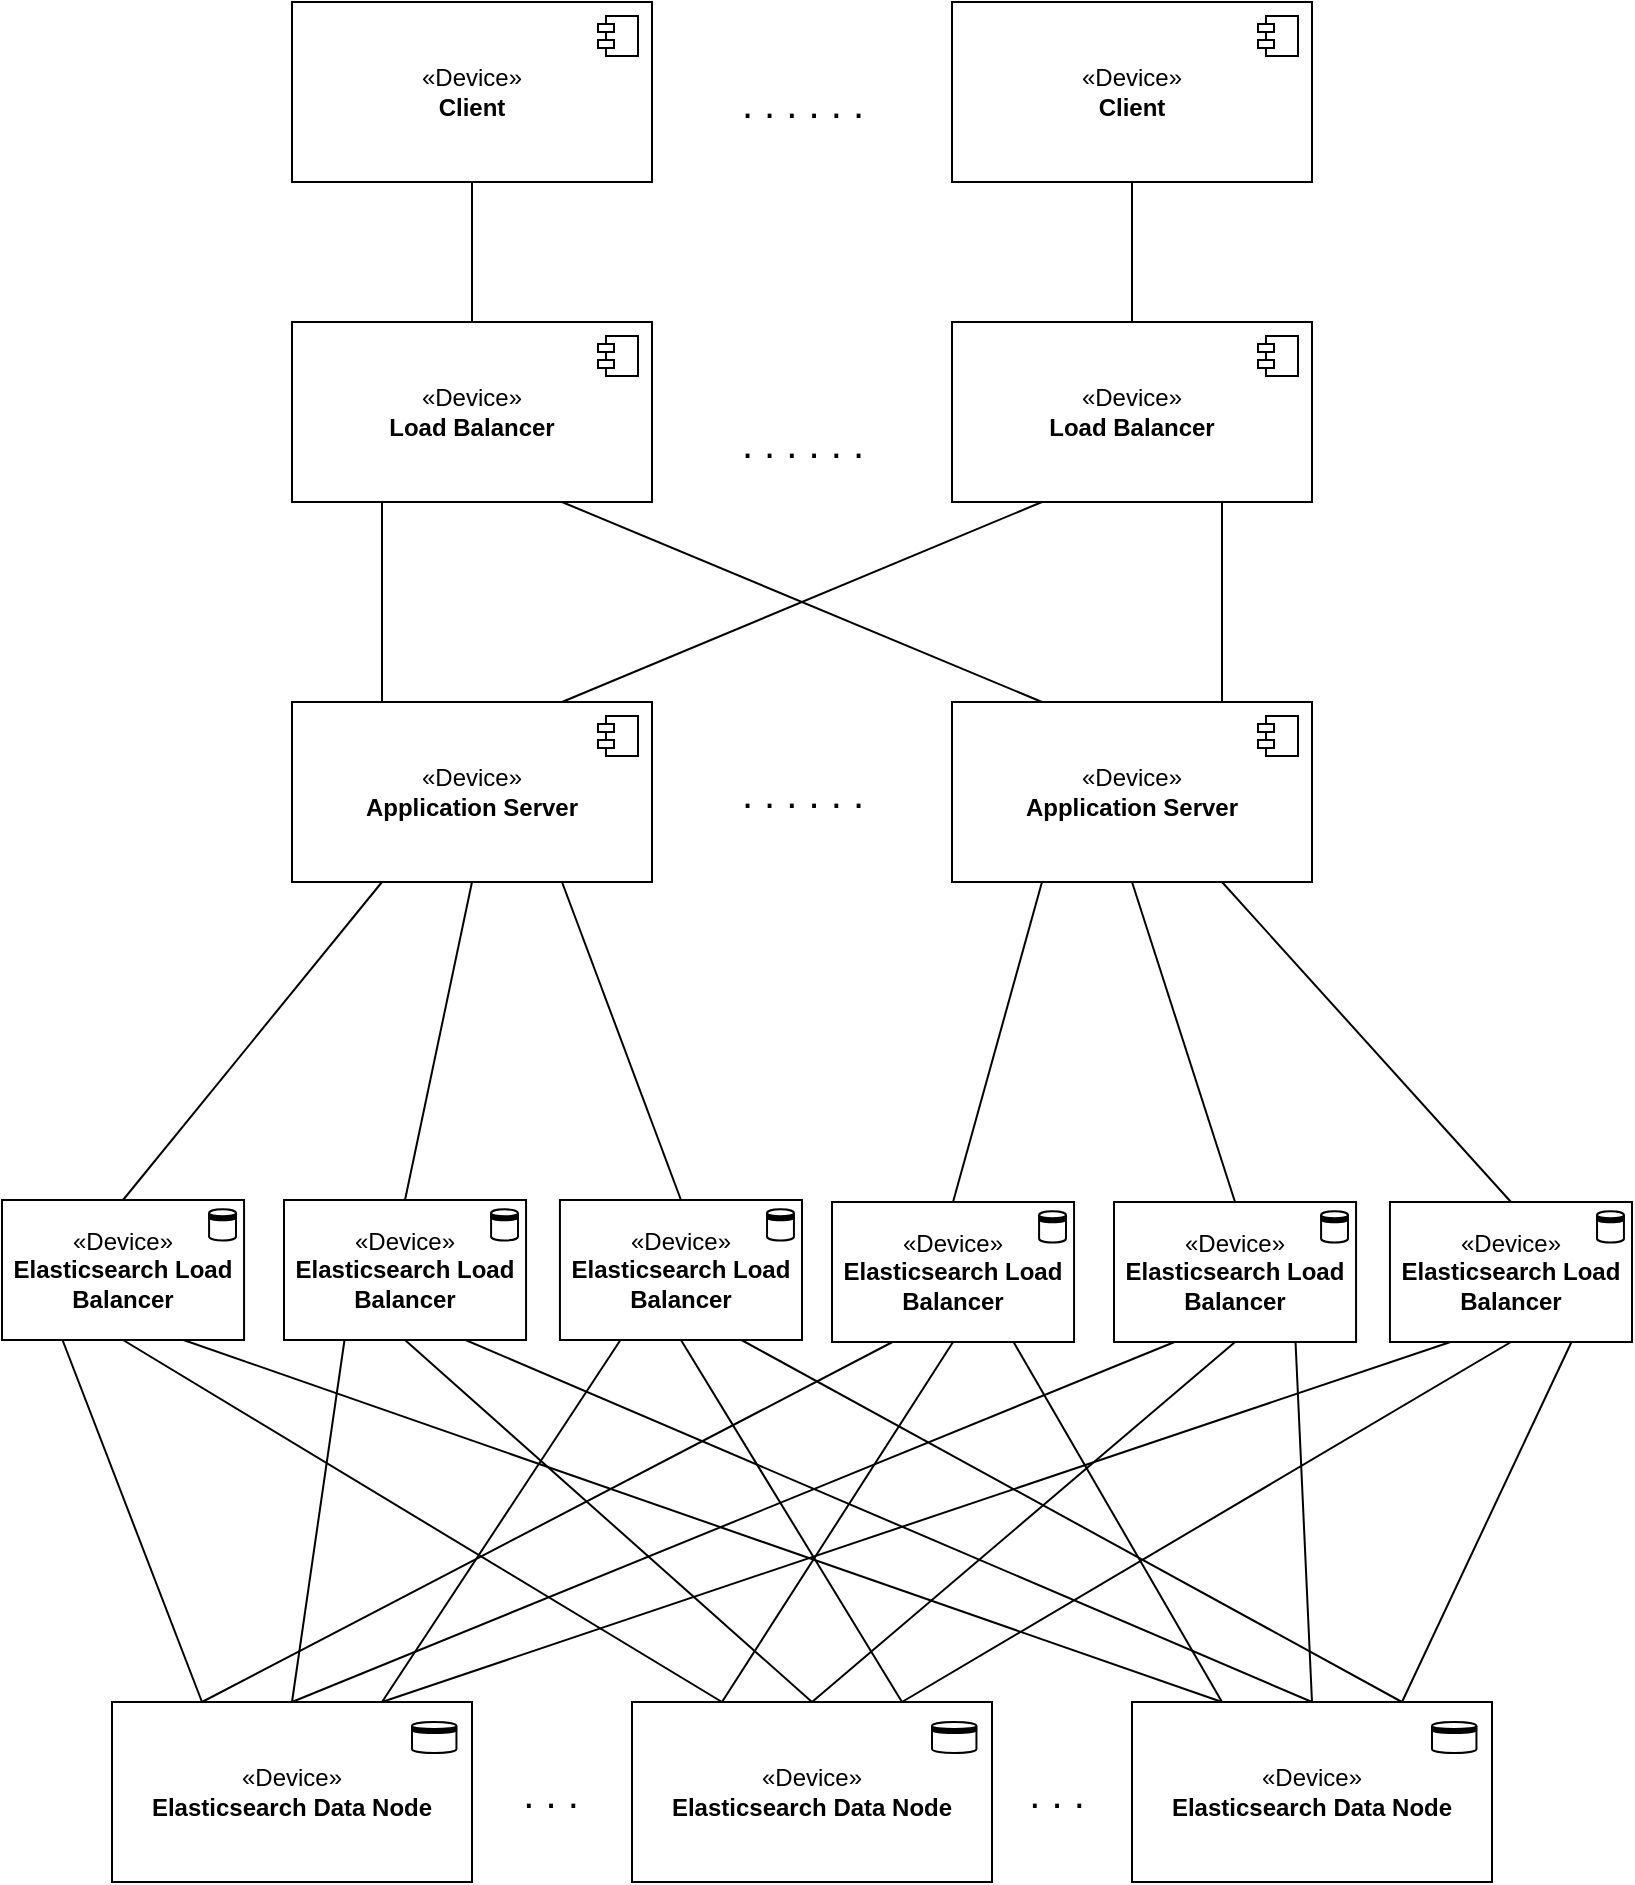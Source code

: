 <mxfile version="26.0.2">
  <diagram name="Page-1" id="4Hw7zM1wJtiBwYfl-My0">
    <mxGraphModel dx="1719" dy="752" grid="1" gridSize="10" guides="1" tooltips="1" connect="1" arrows="1" fold="1" page="1" pageScale="1" pageWidth="850" pageHeight="1100" math="0" shadow="0">
      <root>
        <mxCell id="0" />
        <mxCell id="1" parent="0" />
        <mxCell id="gCGNyfzd_lKjgu5GC223-1" value="&lt;div&gt;«Device»&lt;/div&gt;&lt;div&gt;&lt;b&gt;Client&lt;/b&gt;&lt;/div&gt;" style="html=1;dropTarget=0;whiteSpace=wrap;" vertex="1" parent="1">
          <mxGeometry x="170" y="41" width="180" height="90" as="geometry" />
        </mxCell>
        <mxCell id="gCGNyfzd_lKjgu5GC223-2" value="" style="shape=module;jettyWidth=8;jettyHeight=4;" vertex="1" parent="gCGNyfzd_lKjgu5GC223-1">
          <mxGeometry x="1" width="20" height="20" relative="1" as="geometry">
            <mxPoint x="-27" y="7" as="offset" />
          </mxGeometry>
        </mxCell>
        <mxCell id="gCGNyfzd_lKjgu5GC223-3" value="&lt;div&gt;«Device»&lt;/div&gt;&lt;b&gt;Load Balancer&lt;/b&gt;" style="html=1;dropTarget=0;whiteSpace=wrap;" vertex="1" parent="1">
          <mxGeometry x="170" y="201" width="180" height="90" as="geometry" />
        </mxCell>
        <mxCell id="gCGNyfzd_lKjgu5GC223-4" value="" style="shape=module;jettyWidth=8;jettyHeight=4;" vertex="1" parent="gCGNyfzd_lKjgu5GC223-3">
          <mxGeometry x="1" width="20" height="20" relative="1" as="geometry">
            <mxPoint x="-27" y="7" as="offset" />
          </mxGeometry>
        </mxCell>
        <mxCell id="gCGNyfzd_lKjgu5GC223-5" value="&lt;div&gt;«Device»&lt;/div&gt;&lt;div&gt;&lt;b&gt;Client&lt;/b&gt;&lt;/div&gt;" style="html=1;dropTarget=0;whiteSpace=wrap;" vertex="1" parent="1">
          <mxGeometry x="500" y="41" width="180" height="90" as="geometry" />
        </mxCell>
        <mxCell id="gCGNyfzd_lKjgu5GC223-6" value="" style="shape=module;jettyWidth=8;jettyHeight=4;" vertex="1" parent="gCGNyfzd_lKjgu5GC223-5">
          <mxGeometry x="1" width="20" height="20" relative="1" as="geometry">
            <mxPoint x="-27" y="7" as="offset" />
          </mxGeometry>
        </mxCell>
        <mxCell id="gCGNyfzd_lKjgu5GC223-7" value="&lt;font style=&quot;font-size: 20px;&quot;&gt;. . . . . .&lt;/font&gt;" style="text;html=1;align=center;verticalAlign=middle;whiteSpace=wrap;rounded=0;" vertex="1" parent="1">
          <mxGeometry x="383" y="71" width="85" height="40" as="geometry" />
        </mxCell>
        <mxCell id="gCGNyfzd_lKjgu5GC223-8" value="&lt;font style=&quot;font-size: 20px;&quot;&gt;. . . . . .&lt;/font&gt;" style="text;html=1;align=center;verticalAlign=middle;whiteSpace=wrap;rounded=0;" vertex="1" parent="1">
          <mxGeometry x="383" y="241" width="85" height="40" as="geometry" />
        </mxCell>
        <mxCell id="gCGNyfzd_lKjgu5GC223-9" value="&lt;div&gt;«Device»&lt;/div&gt;&lt;b&gt;Load Balancer&lt;/b&gt;" style="html=1;dropTarget=0;whiteSpace=wrap;" vertex="1" parent="1">
          <mxGeometry x="500" y="201" width="180" height="90" as="geometry" />
        </mxCell>
        <mxCell id="gCGNyfzd_lKjgu5GC223-10" value="" style="shape=module;jettyWidth=8;jettyHeight=4;" vertex="1" parent="gCGNyfzd_lKjgu5GC223-9">
          <mxGeometry x="1" width="20" height="20" relative="1" as="geometry">
            <mxPoint x="-27" y="7" as="offset" />
          </mxGeometry>
        </mxCell>
        <mxCell id="gCGNyfzd_lKjgu5GC223-13" value="&lt;div&gt;«Device»&lt;/div&gt;&lt;b&gt;Application Server&lt;br&gt;&lt;/b&gt;" style="html=1;dropTarget=0;whiteSpace=wrap;" vertex="1" parent="1">
          <mxGeometry x="170" y="391" width="180" height="90" as="geometry" />
        </mxCell>
        <mxCell id="gCGNyfzd_lKjgu5GC223-14" value="" style="shape=module;jettyWidth=8;jettyHeight=4;" vertex="1" parent="gCGNyfzd_lKjgu5GC223-13">
          <mxGeometry x="1" width="20" height="20" relative="1" as="geometry">
            <mxPoint x="-27" y="7" as="offset" />
          </mxGeometry>
        </mxCell>
        <mxCell id="gCGNyfzd_lKjgu5GC223-15" value="" style="endArrow=none;html=1;rounded=0;exitX=0.5;exitY=1;exitDx=0;exitDy=0;entryX=0.5;entryY=0;entryDx=0;entryDy=0;" edge="1" parent="1" source="gCGNyfzd_lKjgu5GC223-1" target="gCGNyfzd_lKjgu5GC223-3">
          <mxGeometry width="50" height="50" relative="1" as="geometry">
            <mxPoint x="250" y="301" as="sourcePoint" />
            <mxPoint x="300" y="251" as="targetPoint" />
          </mxGeometry>
        </mxCell>
        <mxCell id="gCGNyfzd_lKjgu5GC223-16" value="" style="endArrow=none;html=1;rounded=0;exitX=0.5;exitY=1;exitDx=0;exitDy=0;entryX=0.5;entryY=0;entryDx=0;entryDy=0;" edge="1" parent="1" source="gCGNyfzd_lKjgu5GC223-5" target="gCGNyfzd_lKjgu5GC223-9">
          <mxGeometry width="50" height="50" relative="1" as="geometry">
            <mxPoint x="270" y="141" as="sourcePoint" />
            <mxPoint x="270" y="361" as="targetPoint" />
          </mxGeometry>
        </mxCell>
        <mxCell id="gCGNyfzd_lKjgu5GC223-17" value="&lt;div&gt;«Device»&lt;/div&gt;&lt;b&gt;Application Server&lt;br&gt;&lt;/b&gt;" style="html=1;dropTarget=0;whiteSpace=wrap;" vertex="1" parent="1">
          <mxGeometry x="500" y="391" width="180" height="90" as="geometry" />
        </mxCell>
        <mxCell id="gCGNyfzd_lKjgu5GC223-18" value="" style="shape=module;jettyWidth=8;jettyHeight=4;" vertex="1" parent="gCGNyfzd_lKjgu5GC223-17">
          <mxGeometry x="1" width="20" height="20" relative="1" as="geometry">
            <mxPoint x="-27" y="7" as="offset" />
          </mxGeometry>
        </mxCell>
        <mxCell id="gCGNyfzd_lKjgu5GC223-19" value="" style="endArrow=none;html=1;rounded=0;entryX=0.25;entryY=1;entryDx=0;entryDy=0;exitX=0.75;exitY=0;exitDx=0;exitDy=0;" edge="1" parent="1" source="gCGNyfzd_lKjgu5GC223-13" target="gCGNyfzd_lKjgu5GC223-9">
          <mxGeometry width="50" height="50" relative="1" as="geometry">
            <mxPoint x="290" y="493" as="sourcePoint" />
            <mxPoint x="340" y="443" as="targetPoint" />
          </mxGeometry>
        </mxCell>
        <mxCell id="gCGNyfzd_lKjgu5GC223-20" value="" style="endArrow=none;html=1;rounded=0;entryX=0.75;entryY=1;entryDx=0;entryDy=0;exitX=0.25;exitY=0;exitDx=0;exitDy=0;" edge="1" parent="1" source="gCGNyfzd_lKjgu5GC223-17" target="gCGNyfzd_lKjgu5GC223-3">
          <mxGeometry width="50" height="50" relative="1" as="geometry">
            <mxPoint x="600" y="563" as="sourcePoint" />
            <mxPoint x="270" y="393" as="targetPoint" />
          </mxGeometry>
        </mxCell>
        <mxCell id="gCGNyfzd_lKjgu5GC223-21" value="" style="endArrow=none;html=1;rounded=0;entryX=0.25;entryY=1;entryDx=0;entryDy=0;exitX=0.25;exitY=0;exitDx=0;exitDy=0;" edge="1" parent="1" source="gCGNyfzd_lKjgu5GC223-13" target="gCGNyfzd_lKjgu5GC223-3">
          <mxGeometry width="50" height="50" relative="1" as="geometry">
            <mxPoint x="210" y="493" as="sourcePoint" />
            <mxPoint x="260" y="443" as="targetPoint" />
          </mxGeometry>
        </mxCell>
        <mxCell id="gCGNyfzd_lKjgu5GC223-22" value="" style="endArrow=none;html=1;rounded=0;entryX=0.75;entryY=1;entryDx=0;entryDy=0;exitX=0.75;exitY=0;exitDx=0;exitDy=0;" edge="1" parent="1" source="gCGNyfzd_lKjgu5GC223-17" target="gCGNyfzd_lKjgu5GC223-9">
          <mxGeometry width="50" height="50" relative="1" as="geometry">
            <mxPoint x="630" y="563" as="sourcePoint" />
            <mxPoint x="630" y="393" as="targetPoint" />
          </mxGeometry>
        </mxCell>
        <mxCell id="gCGNyfzd_lKjgu5GC223-23" value="&lt;font style=&quot;font-size: 20px;&quot;&gt;. . . . . .&lt;/font&gt;" style="text;html=1;align=center;verticalAlign=middle;whiteSpace=wrap;rounded=0;" vertex="1" parent="1">
          <mxGeometry x="382.5" y="416" width="85" height="40" as="geometry" />
        </mxCell>
        <mxCell id="gCGNyfzd_lKjgu5GC223-56" value="" style="endArrow=none;html=1;rounded=0;entryX=0.25;entryY=1;entryDx=0;entryDy=0;exitX=0.5;exitY=0;exitDx=0;exitDy=0;" edge="1" parent="1" source="gCGNyfzd_lKjgu5GC223-53" target="gCGNyfzd_lKjgu5GC223-17">
          <mxGeometry width="50" height="50" relative="1" as="geometry">
            <mxPoint x="228" y="859" as="sourcePoint" />
            <mxPoint x="468" y="671" as="targetPoint" />
          </mxGeometry>
        </mxCell>
        <mxCell id="gCGNyfzd_lKjgu5GC223-58" value="" style="endArrow=none;html=1;rounded=0;entryX=0.25;entryY=1;entryDx=0;entryDy=0;exitX=0.5;exitY=0;exitDx=0;exitDy=0;" edge="1" parent="1" source="gCGNyfzd_lKjgu5GC223-145" target="gCGNyfzd_lKjgu5GC223-13">
          <mxGeometry width="50" height="50" relative="1" as="geometry">
            <mxPoint x="348.793" y="841" as="sourcePoint" />
            <mxPoint x="565" y="681" as="targetPoint" />
          </mxGeometry>
        </mxCell>
        <mxCell id="gCGNyfzd_lKjgu5GC223-60" value="" style="endArrow=none;html=1;rounded=0;entryX=0.75;entryY=1;entryDx=0;entryDy=0;exitX=0.5;exitY=0;exitDx=0;exitDy=0;" edge="1" parent="1" source="gCGNyfzd_lKjgu5GC223-110" target="gCGNyfzd_lKjgu5GC223-17">
          <mxGeometry width="50" height="50" relative="1" as="geometry">
            <mxPoint x="560.0" y="841" as="sourcePoint" />
            <mxPoint x="585" y="701" as="targetPoint" />
          </mxGeometry>
        </mxCell>
        <mxCell id="gCGNyfzd_lKjgu5GC223-61" value="" style="endArrow=none;html=1;rounded=0;entryX=0.5;entryY=1;entryDx=0;entryDy=0;exitX=0.5;exitY=0;exitDx=0;exitDy=0;" edge="1" parent="1" source="gCGNyfzd_lKjgu5GC223-107" target="gCGNyfzd_lKjgu5GC223-17">
          <mxGeometry width="50" height="50" relative="1" as="geometry">
            <mxPoint x="387.586" y="841" as="sourcePoint" />
            <mxPoint x="595" y="711" as="targetPoint" />
          </mxGeometry>
        </mxCell>
        <mxCell id="gCGNyfzd_lKjgu5GC223-62" value="" style="endArrow=none;html=1;rounded=0;entryX=0.5;entryY=1;entryDx=0;entryDy=0;exitX=0.5;exitY=0;exitDx=0;exitDy=0;" edge="1" parent="1" source="gCGNyfzd_lKjgu5GC223-148" target="gCGNyfzd_lKjgu5GC223-13">
          <mxGeometry width="50" height="50" relative="1" as="geometry">
            <mxPoint x="521.207" y="841" as="sourcePoint" />
            <mxPoint x="225" y="671" as="targetPoint" />
          </mxGeometry>
        </mxCell>
        <mxCell id="gCGNyfzd_lKjgu5GC223-63" value="" style="endArrow=none;html=1;rounded=0;entryX=0.75;entryY=1;entryDx=0;entryDy=0;exitX=0.5;exitY=0;exitDx=0;exitDy=0;" edge="1" parent="1" source="gCGNyfzd_lKjgu5GC223-151" target="gCGNyfzd_lKjgu5GC223-13">
          <mxGeometry width="50" height="50" relative="1" as="geometry">
            <mxPoint x="693.621" y="841" as="sourcePoint" />
            <mxPoint x="270" y="671" as="targetPoint" />
          </mxGeometry>
        </mxCell>
        <mxCell id="gCGNyfzd_lKjgu5GC223-104" value="" style="endArrow=none;html=1;rounded=0;entryX=0.25;entryY=1;entryDx=0;entryDy=0;exitX=0.25;exitY=0;exitDx=0;exitDy=0;" edge="1" parent="1" source="gCGNyfzd_lKjgu5GC223-126" target="gCGNyfzd_lKjgu5GC223-53">
          <mxGeometry width="50" height="50" relative="1" as="geometry">
            <mxPoint x="92.416" y="1081" as="sourcePoint" />
            <mxPoint x="160" y="971" as="targetPoint" />
          </mxGeometry>
        </mxCell>
        <mxCell id="gCGNyfzd_lKjgu5GC223-105" value="" style="endArrow=none;html=1;rounded=0;entryX=0.75;entryY=1;entryDx=0;entryDy=0;exitX=0.25;exitY=0;exitDx=0;exitDy=0;" edge="1" parent="1" source="gCGNyfzd_lKjgu5GC223-133" target="gCGNyfzd_lKjgu5GC223-53">
          <mxGeometry width="50" height="50" relative="1" as="geometry">
            <mxPoint x="317.586" y="1081" as="sourcePoint" />
            <mxPoint x="157" y="921" as="targetPoint" />
          </mxGeometry>
        </mxCell>
        <mxCell id="gCGNyfzd_lKjgu5GC223-125" value="" style="endArrow=none;html=1;rounded=0;entryX=0.5;entryY=1;entryDx=0;entryDy=0;exitX=0.25;exitY=0;exitDx=0;exitDy=0;" edge="1" parent="1" source="gCGNyfzd_lKjgu5GC223-130" target="gCGNyfzd_lKjgu5GC223-53">
          <mxGeometry width="50" height="50" relative="1" as="geometry">
            <mxPoint x="230" y="1031" as="sourcePoint" />
            <mxPoint x="280" y="981" as="targetPoint" />
          </mxGeometry>
        </mxCell>
        <mxCell id="gCGNyfzd_lKjgu5GC223-128" value="" style="group" vertex="1" connectable="0" parent="1">
          <mxGeometry x="80" y="891" width="180" height="90" as="geometry" />
        </mxCell>
        <mxCell id="gCGNyfzd_lKjgu5GC223-126" value="&lt;div&gt;«Device»&lt;/div&gt;&lt;b&gt;Elasticsearch Data Node&lt;br&gt;&lt;/b&gt;" style="html=1;dropTarget=0;whiteSpace=wrap;container=0;" vertex="1" parent="gCGNyfzd_lKjgu5GC223-128">
          <mxGeometry width="180" height="90" as="geometry" />
        </mxCell>
        <mxCell id="gCGNyfzd_lKjgu5GC223-127" value="" style="shape=datastore;whiteSpace=wrap;html=1;container=0;" vertex="1" parent="gCGNyfzd_lKjgu5GC223-128">
          <mxGeometry x="150.001" y="9.997" width="22.222" height="15.556" as="geometry" />
        </mxCell>
        <mxCell id="gCGNyfzd_lKjgu5GC223-129" value="" style="group" vertex="1" connectable="0" parent="1">
          <mxGeometry x="340" y="891" width="180" height="90" as="geometry" />
        </mxCell>
        <mxCell id="gCGNyfzd_lKjgu5GC223-130" value="&lt;div&gt;«Device»&lt;/div&gt;&lt;b&gt;Elasticsearch Data Node&lt;br&gt;&lt;/b&gt;" style="html=1;dropTarget=0;whiteSpace=wrap;container=0;" vertex="1" parent="gCGNyfzd_lKjgu5GC223-129">
          <mxGeometry width="180" height="90" as="geometry" />
        </mxCell>
        <mxCell id="gCGNyfzd_lKjgu5GC223-131" value="" style="shape=datastore;whiteSpace=wrap;html=1;container=0;" vertex="1" parent="gCGNyfzd_lKjgu5GC223-129">
          <mxGeometry x="150.001" y="9.997" width="22.222" height="15.556" as="geometry" />
        </mxCell>
        <mxCell id="gCGNyfzd_lKjgu5GC223-132" value="" style="group" vertex="1" connectable="0" parent="1">
          <mxGeometry x="590" y="891" width="180" height="90" as="geometry" />
        </mxCell>
        <mxCell id="gCGNyfzd_lKjgu5GC223-133" value="&lt;div&gt;«Device»&lt;/div&gt;&lt;b&gt;Elasticsearch Data Node&lt;br&gt;&lt;/b&gt;" style="html=1;dropTarget=0;whiteSpace=wrap;container=0;" vertex="1" parent="gCGNyfzd_lKjgu5GC223-132">
          <mxGeometry width="180" height="90" as="geometry" />
        </mxCell>
        <mxCell id="gCGNyfzd_lKjgu5GC223-134" value="" style="shape=datastore;whiteSpace=wrap;html=1;container=0;" vertex="1" parent="gCGNyfzd_lKjgu5GC223-132">
          <mxGeometry x="150.001" y="9.997" width="22.222" height="15.556" as="geometry" />
        </mxCell>
        <mxCell id="gCGNyfzd_lKjgu5GC223-135" value="&lt;font style=&quot;font-size: 20px;&quot;&gt;. . .&lt;/font&gt;" style="text;html=1;align=center;verticalAlign=middle;whiteSpace=wrap;rounded=0;" vertex="1" parent="1">
          <mxGeometry x="530" y="928.5" width="45" height="15" as="geometry" />
        </mxCell>
        <mxCell id="gCGNyfzd_lKjgu5GC223-136" value="&lt;font style=&quot;font-size: 20px;&quot;&gt;. . .&lt;/font&gt;" style="text;html=1;align=center;verticalAlign=middle;whiteSpace=wrap;rounded=0;" vertex="1" parent="1">
          <mxGeometry x="277" y="928.5" width="45" height="15" as="geometry" />
        </mxCell>
        <mxCell id="gCGNyfzd_lKjgu5GC223-137" value="" style="endArrow=none;html=1;rounded=0;exitX=0.5;exitY=0;exitDx=0;exitDy=0;entryX=0.25;entryY=1;entryDx=0;entryDy=0;" edge="1" parent="1" source="gCGNyfzd_lKjgu5GC223-126" target="gCGNyfzd_lKjgu5GC223-107">
          <mxGeometry width="50" height="50" relative="1" as="geometry">
            <mxPoint x="260" y="1081" as="sourcePoint" />
            <mxPoint x="200" y="841" as="targetPoint" />
          </mxGeometry>
        </mxCell>
        <mxCell id="gCGNyfzd_lKjgu5GC223-138" value="" style="endArrow=none;html=1;rounded=0;exitX=0.5;exitY=0;exitDx=0;exitDy=0;entryX=0.5;entryY=1;entryDx=0;entryDy=0;" edge="1" parent="1" source="gCGNyfzd_lKjgu5GC223-130" target="gCGNyfzd_lKjgu5GC223-107">
          <mxGeometry width="50" height="50" relative="1" as="geometry">
            <mxPoint x="180" y="1141" as="sourcePoint" />
            <mxPoint x="390" y="921" as="targetPoint" />
          </mxGeometry>
        </mxCell>
        <mxCell id="gCGNyfzd_lKjgu5GC223-139" value="" style="endArrow=none;html=1;rounded=0;exitX=0.5;exitY=0;exitDx=0;exitDy=0;entryX=0.75;entryY=1;entryDx=0;entryDy=0;" edge="1" parent="1" source="gCGNyfzd_lKjgu5GC223-133" target="gCGNyfzd_lKjgu5GC223-107">
          <mxGeometry width="50" height="50" relative="1" as="geometry">
            <mxPoint x="440" y="1141" as="sourcePoint" />
            <mxPoint x="432" y="921" as="targetPoint" />
          </mxGeometry>
        </mxCell>
        <mxCell id="gCGNyfzd_lKjgu5GC223-140" value="" style="endArrow=none;html=1;rounded=0;entryX=0.75;entryY=1;entryDx=0;entryDy=0;exitX=0.75;exitY=0;exitDx=0;exitDy=0;" edge="1" parent="1" source="gCGNyfzd_lKjgu5GC223-133" target="gCGNyfzd_lKjgu5GC223-110">
          <mxGeometry width="50" height="50" relative="1" as="geometry">
            <mxPoint x="650" y="1031" as="sourcePoint" />
            <mxPoint x="700" y="981" as="targetPoint" />
          </mxGeometry>
        </mxCell>
        <mxCell id="gCGNyfzd_lKjgu5GC223-141" value="" style="endArrow=none;html=1;rounded=0;entryX=0.5;entryY=1;entryDx=0;entryDy=0;exitX=0.75;exitY=0;exitDx=0;exitDy=0;" edge="1" parent="1" source="gCGNyfzd_lKjgu5GC223-130" target="gCGNyfzd_lKjgu5GC223-110">
          <mxGeometry width="50" height="50" relative="1" as="geometry">
            <mxPoint x="735" y="1141" as="sourcePoint" />
            <mxPoint x="710" y="921" as="targetPoint" />
          </mxGeometry>
        </mxCell>
        <mxCell id="gCGNyfzd_lKjgu5GC223-142" value="" style="endArrow=none;html=1;rounded=0;entryX=0.25;entryY=1;entryDx=0;entryDy=0;exitX=0.75;exitY=0;exitDx=0;exitDy=0;" edge="1" parent="1" source="gCGNyfzd_lKjgu5GC223-126" target="gCGNyfzd_lKjgu5GC223-110">
          <mxGeometry width="50" height="50" relative="1" as="geometry">
            <mxPoint x="485" y="1141" as="sourcePoint" />
            <mxPoint x="660" y="921" as="targetPoint" />
          </mxGeometry>
        </mxCell>
        <mxCell id="gCGNyfzd_lKjgu5GC223-153" value="" style="group" vertex="1" connectable="0" parent="1">
          <mxGeometry x="440" y="641" width="400" height="70" as="geometry" />
        </mxCell>
        <mxCell id="gCGNyfzd_lKjgu5GC223-52" value="" style="group" vertex="1" connectable="0" parent="gCGNyfzd_lKjgu5GC223-153">
          <mxGeometry width="121.029" height="70" as="geometry" />
        </mxCell>
        <mxCell id="gCGNyfzd_lKjgu5GC223-53" value="&lt;div&gt;«Device»&lt;/div&gt;&lt;b&gt;Elasticsearch Load Balancer&lt;br&gt;&lt;/b&gt;" style="html=1;dropTarget=0;whiteSpace=wrap;container=0;" vertex="1" parent="gCGNyfzd_lKjgu5GC223-52">
          <mxGeometry width="121.029" height="70" as="geometry" />
        </mxCell>
        <mxCell id="gCGNyfzd_lKjgu5GC223-54" value="" style="shape=datastore;whiteSpace=wrap;html=1;container=0;" vertex="1" parent="gCGNyfzd_lKjgu5GC223-52">
          <mxGeometry x="103.547" y="4.667" width="13.448" height="15.556" as="geometry" />
        </mxCell>
        <mxCell id="gCGNyfzd_lKjgu5GC223-106" value="" style="group" vertex="1" connectable="0" parent="gCGNyfzd_lKjgu5GC223-153">
          <mxGeometry x="140.998" width="121.029" height="70" as="geometry" />
        </mxCell>
        <mxCell id="gCGNyfzd_lKjgu5GC223-107" value="&lt;div&gt;«Device»&lt;/div&gt;&lt;b&gt;Elasticsearch Load Balancer&lt;br&gt;&lt;/b&gt;" style="html=1;dropTarget=0;whiteSpace=wrap;container=0;" vertex="1" parent="gCGNyfzd_lKjgu5GC223-106">
          <mxGeometry width="121.029" height="70" as="geometry" />
        </mxCell>
        <mxCell id="gCGNyfzd_lKjgu5GC223-108" value="" style="shape=datastore;whiteSpace=wrap;html=1;container=0;" vertex="1" parent="gCGNyfzd_lKjgu5GC223-106">
          <mxGeometry x="103.547" y="4.667" width="13.448" height="15.556" as="geometry" />
        </mxCell>
        <mxCell id="gCGNyfzd_lKjgu5GC223-109" value="" style="group" vertex="1" connectable="0" parent="gCGNyfzd_lKjgu5GC223-153">
          <mxGeometry x="278.971" width="121.029" height="70" as="geometry" />
        </mxCell>
        <mxCell id="gCGNyfzd_lKjgu5GC223-110" value="&lt;div&gt;«Device»&lt;/div&gt;&lt;b&gt;Elasticsearch Load Balancer&lt;br&gt;&lt;/b&gt;" style="html=1;dropTarget=0;whiteSpace=wrap;container=0;" vertex="1" parent="gCGNyfzd_lKjgu5GC223-109">
          <mxGeometry width="121.029" height="70" as="geometry" />
        </mxCell>
        <mxCell id="gCGNyfzd_lKjgu5GC223-111" value="" style="shape=datastore;whiteSpace=wrap;html=1;container=0;" vertex="1" parent="gCGNyfzd_lKjgu5GC223-109">
          <mxGeometry x="103.547" y="4.667" width="13.448" height="15.556" as="geometry" />
        </mxCell>
        <mxCell id="gCGNyfzd_lKjgu5GC223-154" value="" style="group" vertex="1" connectable="0" parent="1">
          <mxGeometry x="25" y="640" width="400" height="70" as="geometry" />
        </mxCell>
        <mxCell id="gCGNyfzd_lKjgu5GC223-144" value="" style="group" vertex="1" connectable="0" parent="gCGNyfzd_lKjgu5GC223-154">
          <mxGeometry width="121.029" height="70" as="geometry" />
        </mxCell>
        <mxCell id="gCGNyfzd_lKjgu5GC223-145" value="&lt;div&gt;«Device»&lt;/div&gt;&lt;b&gt;Elasticsearch Load Balancer&lt;br&gt;&lt;/b&gt;" style="html=1;dropTarget=0;whiteSpace=wrap;container=0;" vertex="1" parent="gCGNyfzd_lKjgu5GC223-144">
          <mxGeometry width="121.029" height="70" as="geometry" />
        </mxCell>
        <mxCell id="gCGNyfzd_lKjgu5GC223-146" value="" style="shape=datastore;whiteSpace=wrap;html=1;container=0;" vertex="1" parent="gCGNyfzd_lKjgu5GC223-144">
          <mxGeometry x="103.547" y="4.667" width="13.448" height="15.556" as="geometry" />
        </mxCell>
        <mxCell id="gCGNyfzd_lKjgu5GC223-147" value="" style="group" vertex="1" connectable="0" parent="gCGNyfzd_lKjgu5GC223-154">
          <mxGeometry x="140.998" width="121.029" height="70" as="geometry" />
        </mxCell>
        <mxCell id="gCGNyfzd_lKjgu5GC223-148" value="&lt;div&gt;«Device»&lt;/div&gt;&lt;b&gt;Elasticsearch Load Balancer&lt;br&gt;&lt;/b&gt;" style="html=1;dropTarget=0;whiteSpace=wrap;container=0;" vertex="1" parent="gCGNyfzd_lKjgu5GC223-147">
          <mxGeometry width="121.029" height="70" as="geometry" />
        </mxCell>
        <mxCell id="gCGNyfzd_lKjgu5GC223-149" value="" style="shape=datastore;whiteSpace=wrap;html=1;container=0;" vertex="1" parent="gCGNyfzd_lKjgu5GC223-147">
          <mxGeometry x="103.547" y="4.667" width="13.448" height="15.556" as="geometry" />
        </mxCell>
        <mxCell id="gCGNyfzd_lKjgu5GC223-150" value="" style="group" vertex="1" connectable="0" parent="gCGNyfzd_lKjgu5GC223-154">
          <mxGeometry x="278.971" width="121.029" height="70" as="geometry" />
        </mxCell>
        <mxCell id="gCGNyfzd_lKjgu5GC223-151" value="&lt;div&gt;«Device»&lt;/div&gt;&lt;b&gt;Elasticsearch Load Balancer&lt;br&gt;&lt;/b&gt;" style="html=1;dropTarget=0;whiteSpace=wrap;container=0;" vertex="1" parent="gCGNyfzd_lKjgu5GC223-150">
          <mxGeometry width="121.029" height="70" as="geometry" />
        </mxCell>
        <mxCell id="gCGNyfzd_lKjgu5GC223-152" value="" style="shape=datastore;whiteSpace=wrap;html=1;container=0;" vertex="1" parent="gCGNyfzd_lKjgu5GC223-150">
          <mxGeometry x="103.547" y="4.667" width="13.448" height="15.556" as="geometry" />
        </mxCell>
        <mxCell id="gCGNyfzd_lKjgu5GC223-155" value="" style="endArrow=none;html=1;rounded=0;entryX=0.25;entryY=1;entryDx=0;entryDy=0;exitX=0.25;exitY=0;exitDx=0;exitDy=0;" edge="1" parent="1" source="gCGNyfzd_lKjgu5GC223-126" target="gCGNyfzd_lKjgu5GC223-145">
          <mxGeometry width="50" height="50" relative="1" as="geometry">
            <mxPoint x="50" y="820" as="sourcePoint" />
            <mxPoint x="100" y="770" as="targetPoint" />
          </mxGeometry>
        </mxCell>
        <mxCell id="gCGNyfzd_lKjgu5GC223-156" value="" style="endArrow=none;html=1;rounded=0;entryX=0.5;entryY=1;entryDx=0;entryDy=0;exitX=0.25;exitY=0;exitDx=0;exitDy=0;" edge="1" parent="1" source="gCGNyfzd_lKjgu5GC223-130" target="gCGNyfzd_lKjgu5GC223-145">
          <mxGeometry width="50" height="50" relative="1" as="geometry">
            <mxPoint x="110" y="840" as="sourcePoint" />
            <mxPoint x="160" y="790" as="targetPoint" />
          </mxGeometry>
        </mxCell>
        <mxCell id="gCGNyfzd_lKjgu5GC223-157" value="" style="endArrow=none;html=1;rounded=0;entryX=0.75;entryY=1;entryDx=0;entryDy=0;exitX=0.25;exitY=0;exitDx=0;exitDy=0;" edge="1" parent="1" source="gCGNyfzd_lKjgu5GC223-133" target="gCGNyfzd_lKjgu5GC223-145">
          <mxGeometry width="50" height="50" relative="1" as="geometry">
            <mxPoint x="180" y="790" as="sourcePoint" />
            <mxPoint x="230" y="740" as="targetPoint" />
          </mxGeometry>
        </mxCell>
        <mxCell id="gCGNyfzd_lKjgu5GC223-158" value="" style="endArrow=none;html=1;rounded=0;entryX=0.25;entryY=1;entryDx=0;entryDy=0;exitX=0.5;exitY=0;exitDx=0;exitDy=0;" edge="1" parent="1" source="gCGNyfzd_lKjgu5GC223-126" target="gCGNyfzd_lKjgu5GC223-148">
          <mxGeometry width="50" height="50" relative="1" as="geometry">
            <mxPoint x="40" y="840" as="sourcePoint" />
            <mxPoint x="90" y="790" as="targetPoint" />
          </mxGeometry>
        </mxCell>
        <mxCell id="gCGNyfzd_lKjgu5GC223-159" value="" style="endArrow=none;html=1;rounded=0;entryX=0.5;entryY=1;entryDx=0;entryDy=0;exitX=0.5;exitY=0;exitDx=0;exitDy=0;" edge="1" parent="1" source="gCGNyfzd_lKjgu5GC223-130" target="gCGNyfzd_lKjgu5GC223-148">
          <mxGeometry width="50" height="50" relative="1" as="geometry">
            <mxPoint x="140" y="830" as="sourcePoint" />
            <mxPoint x="190" y="780" as="targetPoint" />
          </mxGeometry>
        </mxCell>
        <mxCell id="gCGNyfzd_lKjgu5GC223-160" value="" style="endArrow=none;html=1;rounded=0;entryX=0.75;entryY=1;entryDx=0;entryDy=0;exitX=0.5;exitY=0;exitDx=0;exitDy=0;" edge="1" parent="1" source="gCGNyfzd_lKjgu5GC223-133" target="gCGNyfzd_lKjgu5GC223-148">
          <mxGeometry width="50" height="50" relative="1" as="geometry">
            <mxPoint x="130" y="840" as="sourcePoint" />
            <mxPoint x="180" y="790" as="targetPoint" />
          </mxGeometry>
        </mxCell>
        <mxCell id="gCGNyfzd_lKjgu5GC223-161" value="" style="endArrow=none;html=1;rounded=0;entryX=0.25;entryY=1;entryDx=0;entryDy=0;exitX=0.75;exitY=0;exitDx=0;exitDy=0;" edge="1" parent="1" source="gCGNyfzd_lKjgu5GC223-126" target="gCGNyfzd_lKjgu5GC223-151">
          <mxGeometry width="50" height="50" relative="1" as="geometry">
            <mxPoint x="60" y="860" as="sourcePoint" />
            <mxPoint x="110" y="810" as="targetPoint" />
          </mxGeometry>
        </mxCell>
        <mxCell id="gCGNyfzd_lKjgu5GC223-162" value="" style="endArrow=none;html=1;rounded=0;entryX=0.5;entryY=1;entryDx=0;entryDy=0;exitX=0.75;exitY=0;exitDx=0;exitDy=0;" edge="1" parent="1" source="gCGNyfzd_lKjgu5GC223-130" target="gCGNyfzd_lKjgu5GC223-151">
          <mxGeometry width="50" height="50" relative="1" as="geometry">
            <mxPoint x="310" y="830" as="sourcePoint" />
            <mxPoint x="360" y="780" as="targetPoint" />
          </mxGeometry>
        </mxCell>
        <mxCell id="gCGNyfzd_lKjgu5GC223-163" value="" style="endArrow=none;html=1;rounded=0;entryX=0.75;entryY=1;entryDx=0;entryDy=0;exitX=0.75;exitY=0;exitDx=0;exitDy=0;" edge="1" parent="1" source="gCGNyfzd_lKjgu5GC223-133" target="gCGNyfzd_lKjgu5GC223-151">
          <mxGeometry width="50" height="50" relative="1" as="geometry">
            <mxPoint x="200" y="840" as="sourcePoint" />
            <mxPoint x="400" y="720" as="targetPoint" />
          </mxGeometry>
        </mxCell>
      </root>
    </mxGraphModel>
  </diagram>
</mxfile>
